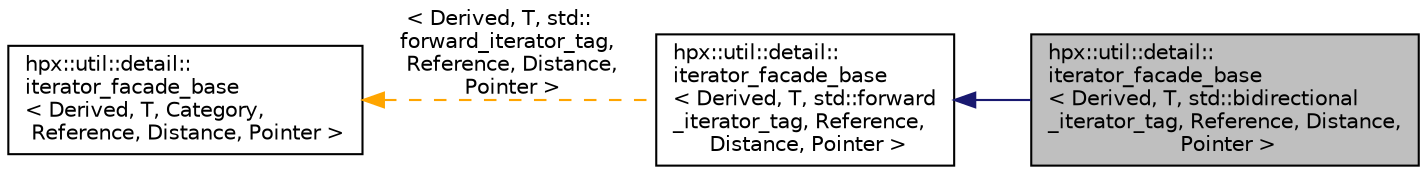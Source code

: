 digraph "hpx::util::detail::iterator_facade_base&lt; Derived, T, std::bidirectional_iterator_tag, Reference, Distance, Pointer &gt;"
{
  edge [fontname="Helvetica",fontsize="10",labelfontname="Helvetica",labelfontsize="10"];
  node [fontname="Helvetica",fontsize="10",shape=record];
  rankdir="LR";
  Node4 [label="hpx::util::detail::\literator_facade_base\l\< Derived, T, std::bidirectional\l_iterator_tag, Reference, Distance,\l Pointer \>",height=0.2,width=0.4,color="black", fillcolor="grey75", style="filled", fontcolor="black"];
  Node5 -> Node4 [dir="back",color="midnightblue",fontsize="10",style="solid",fontname="Helvetica"];
  Node5 [label="hpx::util::detail::\literator_facade_base\l\< Derived, T, std::forward\l_iterator_tag, Reference,\l Distance, Pointer \>",height=0.2,width=0.4,color="black", fillcolor="white", style="filled",URL="$d5/d11/classhpx_1_1util_1_1detail_1_1iterator__facade__base.html"];
  Node6 -> Node5 [dir="back",color="orange",fontsize="10",style="dashed",label=" \< Derived, T, std::\lforward_iterator_tag,\l Reference, Distance,\l Pointer \>" ,fontname="Helvetica"];
  Node6 [label="hpx::util::detail::\literator_facade_base\l\< Derived, T, Category,\l Reference, Distance, Pointer \>",height=0.2,width=0.4,color="black", fillcolor="white", style="filled",URL="$d5/d11/classhpx_1_1util_1_1detail_1_1iterator__facade__base.html"];
}
